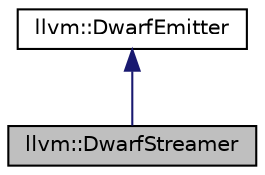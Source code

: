 digraph "llvm::DwarfStreamer"
{
 // LATEX_PDF_SIZE
  bgcolor="transparent";
  edge [fontname="Helvetica",fontsize="10",labelfontname="Helvetica",labelfontsize="10"];
  node [fontname="Helvetica",fontsize="10",shape=record];
  Node1 [label="llvm::DwarfStreamer",height=0.2,width=0.4,color="black", fillcolor="grey75", style="filled", fontcolor="black",tooltip="The Dwarf streaming logic."];
  Node2 -> Node1 [dir="back",color="midnightblue",fontsize="10",style="solid",fontname="Helvetica"];
  Node2 [label="llvm::DwarfEmitter",height=0.2,width=0.4,color="black",URL="$classllvm_1_1DwarfEmitter.html",tooltip="DwarfEmitter presents interface to generate all debug info tables."];
}
